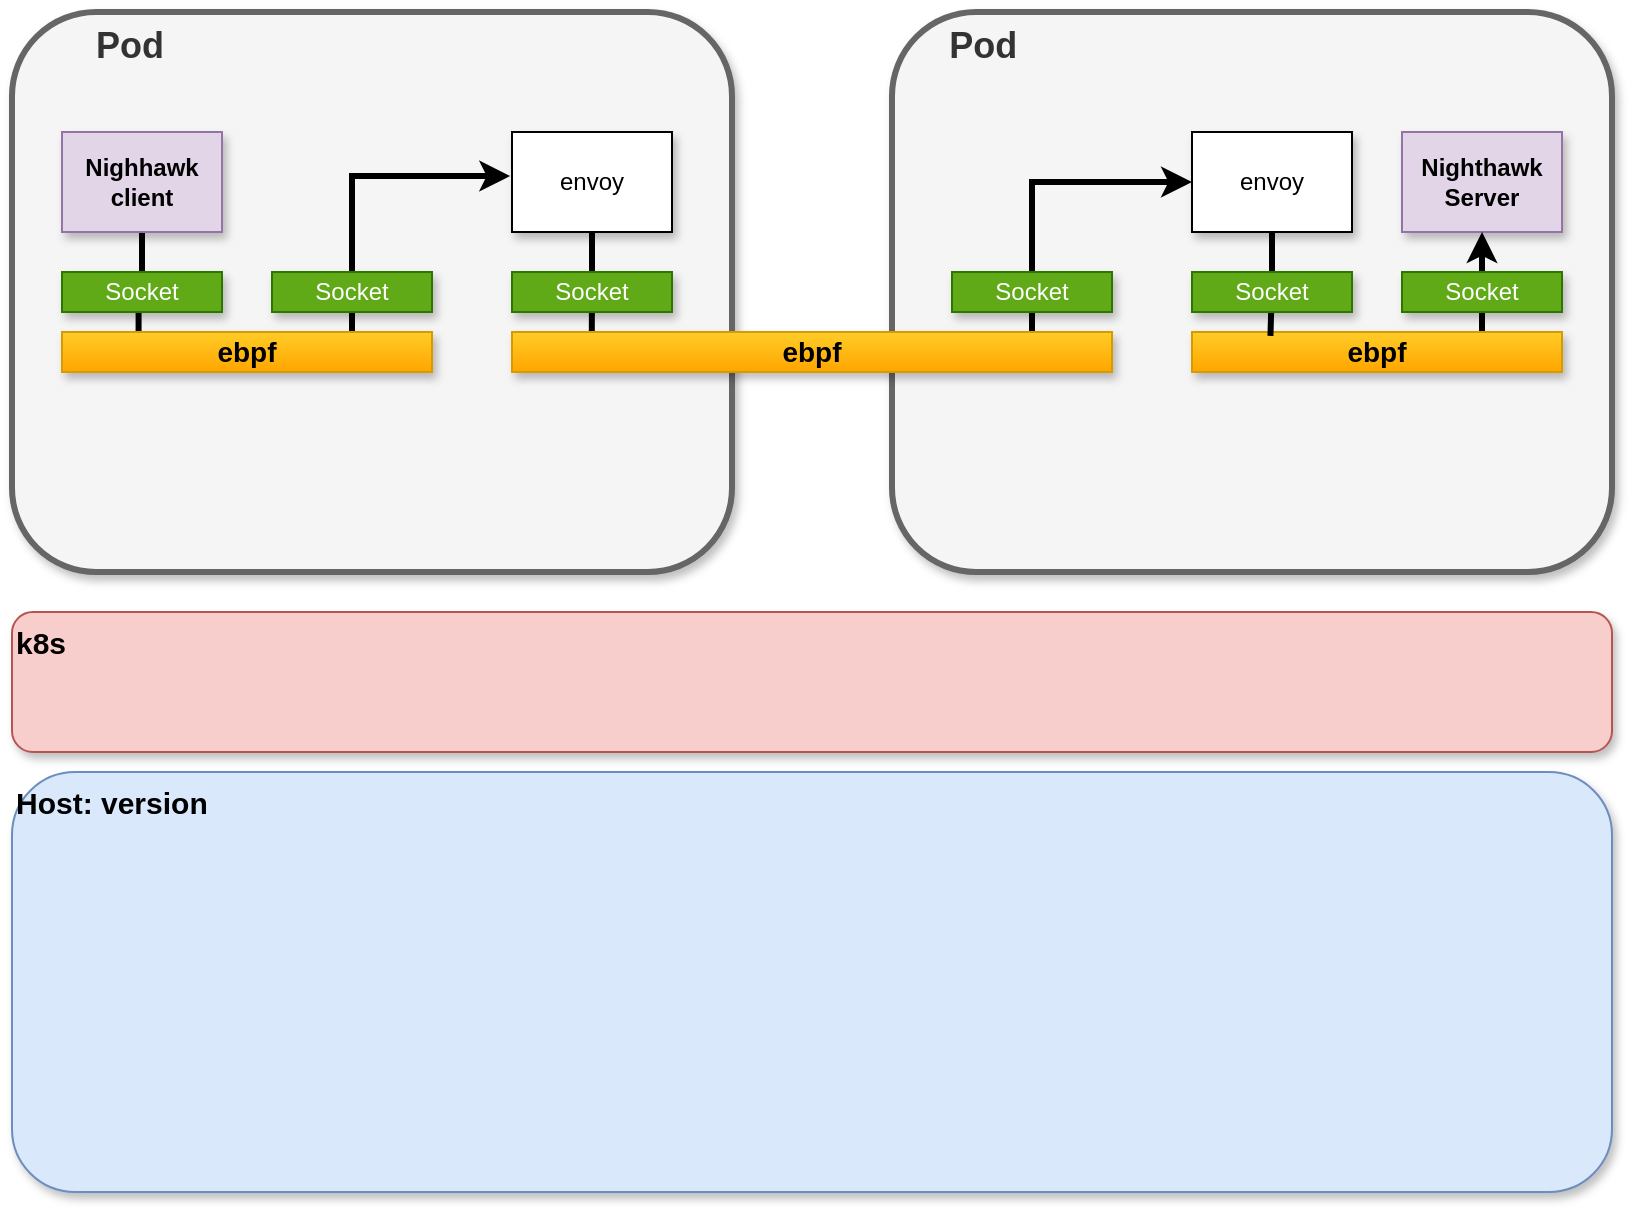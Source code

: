 <mxfile version="14.6.13" type="github">
  <diagram id="EunHHvDyKu9KEBRCu0cb" name="Page-1">
    <mxGraphModel dx="922" dy="561" grid="1" gridSize="10" guides="1" tooltips="1" connect="1" arrows="1" fold="1" page="1" pageScale="1" pageWidth="850" pageHeight="1100" math="0" shadow="0">
      <root>
        <mxCell id="0" />
        <mxCell id="1" parent="0" />
        <mxCell id="VP1_t2__LC_QrhO8QvFU-1" value="&lt;span style=&quot;font-size: 15px&quot;&gt;&lt;b&gt;k8s&lt;/b&gt;&lt;/span&gt;" style="rounded=1;whiteSpace=wrap;html=1;shadow=1;align=left;fillColor=#f8cecc;strokeColor=#b85450;verticalAlign=top;" vertex="1" parent="1">
          <mxGeometry x="150" y="360" width="800" height="70" as="geometry" />
        </mxCell>
        <mxCell id="VP1_t2__LC_QrhO8QvFU-2" value="&lt;font style=&quot;font-size: 18px&quot;&gt;&lt;b&gt;&amp;nbsp; &amp;nbsp; &amp;nbsp; &amp;nbsp; &lt;font style=&quot;font-size: 18px&quot;&gt;Pod&lt;/font&gt;&lt;/b&gt;&lt;/font&gt;" style="rounded=1;whiteSpace=wrap;html=1;align=left;verticalAlign=top;fontSize=13;strokeWidth=3;shadow=1;fillColor=#f5f5f5;strokeColor=#666666;fontColor=#333333;" vertex="1" parent="1">
          <mxGeometry x="150" y="60" width="360" height="280" as="geometry" />
        </mxCell>
        <mxCell id="VP1_t2__LC_QrhO8QvFU-3" value="" style="edgeStyle=orthogonalEdgeStyle;rounded=0;orthogonalLoop=1;jettySize=auto;html=1;entryX=0.207;entryY=0.118;entryDx=0;entryDy=0;entryPerimeter=0;strokeWidth=3;endArrow=none;endFill=0;" edge="1" parent="1" source="VP1_t2__LC_QrhO8QvFU-4" target="VP1_t2__LC_QrhO8QvFU-7">
          <mxGeometry relative="1" as="geometry" />
        </mxCell>
        <mxCell id="VP1_t2__LC_QrhO8QvFU-4" value="&lt;b&gt;Nighhawk&lt;br&gt;client&lt;/b&gt;" style="rounded=0;whiteSpace=wrap;html=1;fillColor=#e1d5e7;strokeColor=#9673a6;shadow=1;" vertex="1" parent="1">
          <mxGeometry x="175" y="120" width="80" height="50" as="geometry" />
        </mxCell>
        <mxCell id="VP1_t2__LC_QrhO8QvFU-5" value="Socket" style="rounded=0;whiteSpace=wrap;html=1;fillColor=#60a917;strokeColor=#2D7600;fontColor=#ffffff;shadow=1;" vertex="1" parent="1">
          <mxGeometry x="175" y="190" width="80" height="20" as="geometry" />
        </mxCell>
        <mxCell id="VP1_t2__LC_QrhO8QvFU-6" style="edgeStyle=orthogonalEdgeStyle;rounded=0;orthogonalLoop=1;jettySize=auto;html=1;strokeColor=#000000;entryX=-0.011;entryY=0.44;entryDx=0;entryDy=0;entryPerimeter=0;strokeWidth=3;" edge="1" parent="1" source="VP1_t2__LC_QrhO8QvFU-7" target="VP1_t2__LC_QrhO8QvFU-10">
          <mxGeometry relative="1" as="geometry">
            <Array as="points">
              <mxPoint x="320" y="142" />
            </Array>
          </mxGeometry>
        </mxCell>
        <mxCell id="VP1_t2__LC_QrhO8QvFU-7" value="&lt;font style=&quot;font-size: 14px&quot;&gt;&lt;b&gt;ebpf&lt;/b&gt;&lt;/font&gt;" style="rounded=0;whiteSpace=wrap;html=1;fillColor=#ffcd28;strokeColor=#d79b00;gradientColor=#ffa500;shadow=1;" vertex="1" parent="1">
          <mxGeometry x="175" y="220" width="185" height="20" as="geometry" />
        </mxCell>
        <mxCell id="VP1_t2__LC_QrhO8QvFU-8" value="Socket" style="rounded=0;whiteSpace=wrap;html=1;fillColor=#60a917;strokeColor=#2D7600;fontColor=#ffffff;shadow=1;" vertex="1" parent="1">
          <mxGeometry x="280" y="190" width="80" height="20" as="geometry" />
        </mxCell>
        <mxCell id="VP1_t2__LC_QrhO8QvFU-9" style="edgeStyle=orthogonalEdgeStyle;rounded=0;orthogonalLoop=1;jettySize=auto;html=1;entryX=0.133;entryY=-0.002;entryDx=0;entryDy=0;entryPerimeter=0;strokeWidth=3;endArrow=none;endFill=0;" edge="1" parent="1" source="VP1_t2__LC_QrhO8QvFU-10" target="VP1_t2__LC_QrhO8QvFU-21">
          <mxGeometry relative="1" as="geometry" />
        </mxCell>
        <mxCell id="VP1_t2__LC_QrhO8QvFU-10" value="envoy" style="rounded=0;whiteSpace=wrap;html=1;shadow=1;" vertex="1" parent="1">
          <mxGeometry x="400" y="120" width="80" height="50" as="geometry" />
        </mxCell>
        <mxCell id="VP1_t2__LC_QrhO8QvFU-11" value="Socket" style="rounded=0;whiteSpace=wrap;html=1;fillColor=#60a917;strokeColor=#2D7600;fontColor=#ffffff;shadow=1;" vertex="1" parent="1">
          <mxGeometry x="400" y="190" width="80" height="20" as="geometry" />
        </mxCell>
        <mxCell id="VP1_t2__LC_QrhO8QvFU-12" value="&lt;span&gt;&amp;nbsp; &amp;nbsp; &amp;nbsp; &amp;nbsp;&amp;nbsp;&lt;/span&gt;&lt;b&gt;&lt;font style=&quot;font-size: 18px&quot;&gt;Pod&lt;/font&gt;&lt;/b&gt;" style="rounded=1;whiteSpace=wrap;html=1;align=left;verticalAlign=top;strokeWidth=3;shadow=1;fillColor=#f5f5f5;strokeColor=#666666;fontColor=#333333;" vertex="1" parent="1">
          <mxGeometry x="590" y="60" width="360" height="280" as="geometry" />
        </mxCell>
        <mxCell id="VP1_t2__LC_QrhO8QvFU-13" value="&lt;b&gt;Nighthawk&lt;br&gt;Server&lt;/b&gt;" style="rounded=0;whiteSpace=wrap;html=1;fillColor=#e1d5e7;strokeColor=#9673a6;shadow=1;" vertex="1" parent="1">
          <mxGeometry x="845" y="120" width="80" height="50" as="geometry" />
        </mxCell>
        <mxCell id="VP1_t2__LC_QrhO8QvFU-14" style="edgeStyle=orthogonalEdgeStyle;rounded=0;orthogonalLoop=1;jettySize=auto;html=1;entryX=0.5;entryY=1;entryDx=0;entryDy=0;strokeWidth=3;" edge="1" parent="1" source="VP1_t2__LC_QrhO8QvFU-15" target="VP1_t2__LC_QrhO8QvFU-13">
          <mxGeometry relative="1" as="geometry">
            <Array as="points">
              <mxPoint x="885" y="210" />
              <mxPoint x="885" y="210" />
            </Array>
          </mxGeometry>
        </mxCell>
        <mxCell id="VP1_t2__LC_QrhO8QvFU-15" value="&lt;font style=&quot;font-size: 14px&quot;&gt;&lt;b&gt;ebpf&lt;/b&gt;&lt;/font&gt;" style="rounded=0;whiteSpace=wrap;html=1;fillColor=#ffcd28;strokeColor=#d79b00;gradientColor=#ffa500;shadow=1;" vertex="1" parent="1">
          <mxGeometry x="740" y="220" width="185" height="20" as="geometry" />
        </mxCell>
        <mxCell id="VP1_t2__LC_QrhO8QvFU-16" value="Socket" style="rounded=0;whiteSpace=wrap;html=1;fillColor=#60a917;strokeColor=#2D7600;fontColor=#ffffff;shadow=1;" vertex="1" parent="1">
          <mxGeometry x="845" y="190" width="80" height="20" as="geometry" />
        </mxCell>
        <mxCell id="VP1_t2__LC_QrhO8QvFU-17" style="edgeStyle=orthogonalEdgeStyle;rounded=0;orthogonalLoop=1;jettySize=auto;html=1;entryX=0.212;entryY=0.099;entryDx=0;entryDy=0;entryPerimeter=0;strokeColor=#000000;strokeWidth=3;endArrow=none;endFill=0;" edge="1" parent="1" source="VP1_t2__LC_QrhO8QvFU-18" target="VP1_t2__LC_QrhO8QvFU-15">
          <mxGeometry relative="1" as="geometry" />
        </mxCell>
        <mxCell id="VP1_t2__LC_QrhO8QvFU-18" value="envoy" style="rounded=0;whiteSpace=wrap;html=1;shadow=1;" vertex="1" parent="1">
          <mxGeometry x="740" y="120" width="80" height="50" as="geometry" />
        </mxCell>
        <mxCell id="VP1_t2__LC_QrhO8QvFU-19" value="Socket" style="rounded=0;whiteSpace=wrap;html=1;fillColor=#60a917;strokeColor=#2D7600;fontColor=#ffffff;shadow=1;" vertex="1" parent="1">
          <mxGeometry x="740" y="190" width="80" height="20" as="geometry" />
        </mxCell>
        <mxCell id="VP1_t2__LC_QrhO8QvFU-20" style="edgeStyle=orthogonalEdgeStyle;rounded=0;orthogonalLoop=1;jettySize=auto;html=1;entryX=0;entryY=0.5;entryDx=0;entryDy=0;endArrow=classic;endFill=1;strokeWidth=3;" edge="1" parent="1" source="VP1_t2__LC_QrhO8QvFU-21" target="VP1_t2__LC_QrhO8QvFU-18">
          <mxGeometry relative="1" as="geometry">
            <Array as="points">
              <mxPoint x="660" y="145" />
            </Array>
          </mxGeometry>
        </mxCell>
        <mxCell id="VP1_t2__LC_QrhO8QvFU-21" value="&lt;font style=&quot;font-size: 14px&quot;&gt;&lt;b&gt;ebpf&lt;/b&gt;&lt;/font&gt;" style="rounded=0;whiteSpace=wrap;html=1;fillColor=#ffcd28;strokeColor=#d79b00;gradientColor=#ffa500;shadow=1;" vertex="1" parent="1">
          <mxGeometry x="400" y="220" width="300" height="20" as="geometry" />
        </mxCell>
        <mxCell id="VP1_t2__LC_QrhO8QvFU-22" value="Socket" style="rounded=0;whiteSpace=wrap;html=1;fillColor=#60a917;strokeColor=#2D7600;fontColor=#ffffff;shadow=1;" vertex="1" parent="1">
          <mxGeometry x="620" y="190" width="80" height="20" as="geometry" />
        </mxCell>
        <mxCell id="VP1_t2__LC_QrhO8QvFU-23" value="&lt;span style=&quot;font-size: 15px&quot;&gt;&lt;b&gt;Host: version&lt;/b&gt;&lt;/span&gt;" style="rounded=1;whiteSpace=wrap;html=1;shadow=1;align=left;fillColor=#dae8fc;strokeColor=#6c8ebf;verticalAlign=top;sketch=0;glass=0;" vertex="1" parent="1">
          <mxGeometry x="150" y="440" width="800" height="210" as="geometry" />
        </mxCell>
      </root>
    </mxGraphModel>
  </diagram>
</mxfile>
